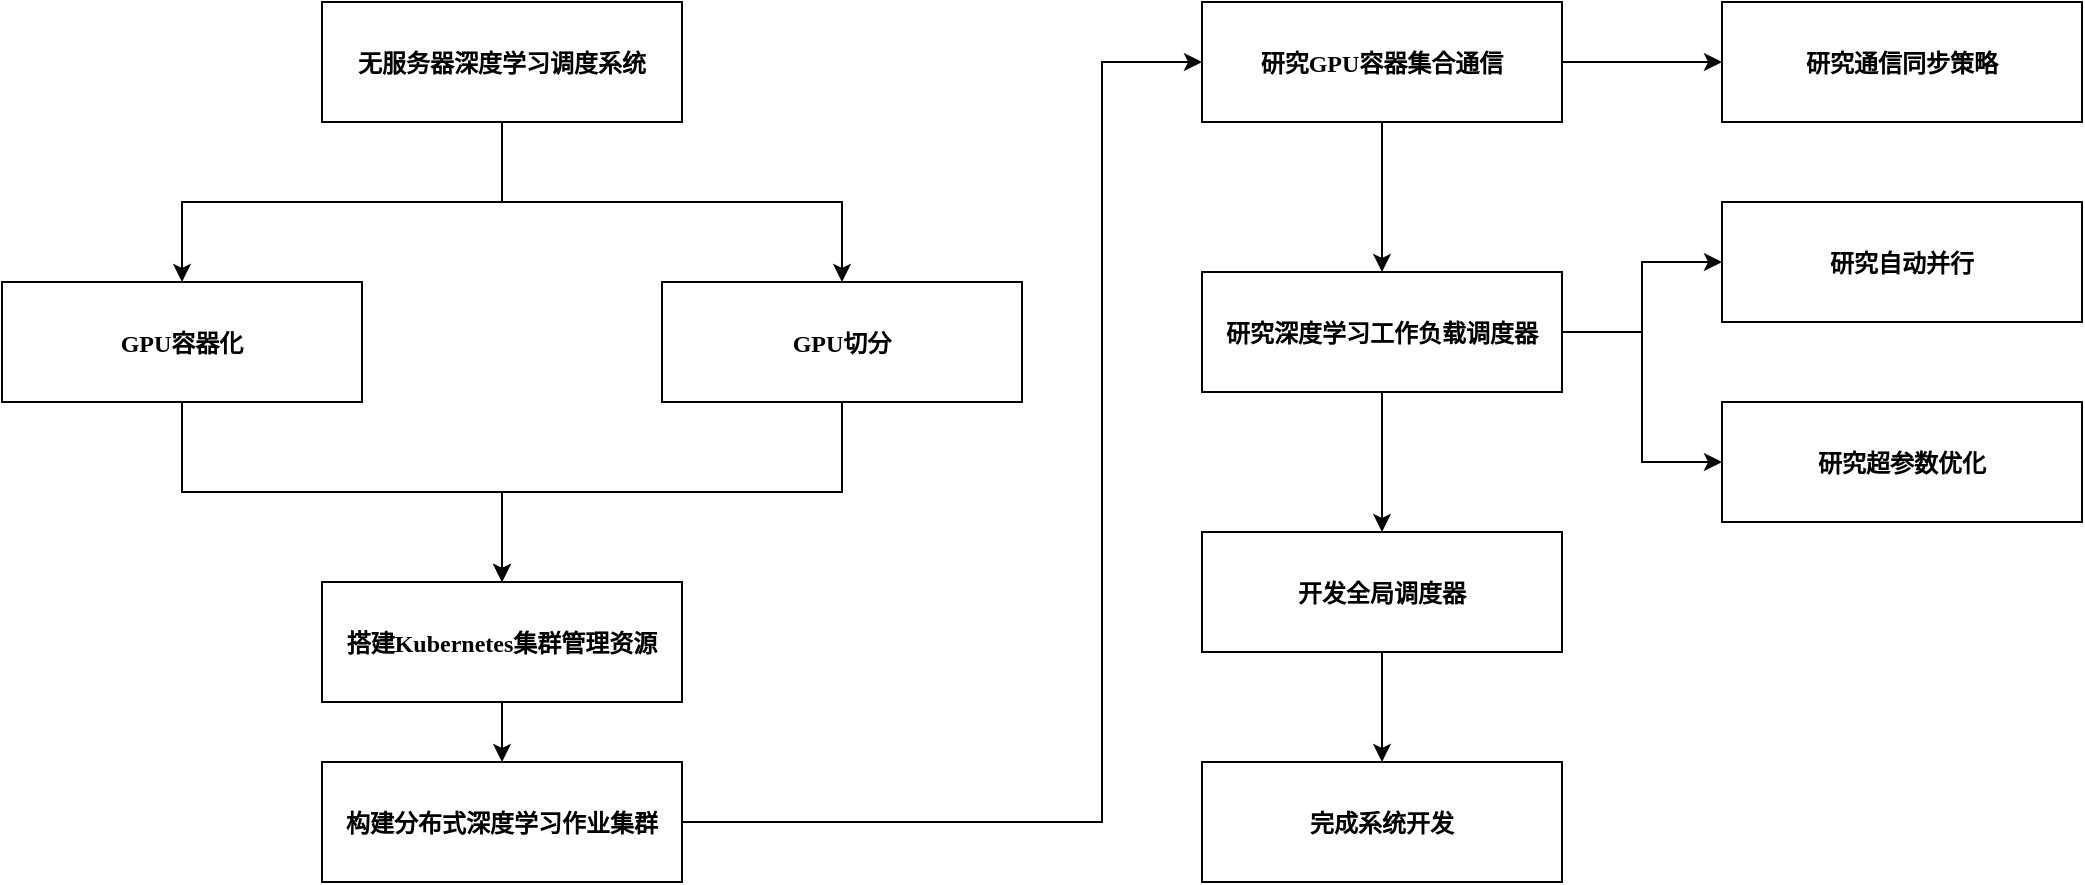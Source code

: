<mxfile version="20.2.8" type="github">
  <diagram id="Bvw8Q_ZlzUwAOTLL77qt" name="第 1 页">
    <mxGraphModel dx="1887" dy="876" grid="1" gridSize="10" guides="1" tooltips="1" connect="1" arrows="1" fold="1" page="1" pageScale="1" pageWidth="2000" pageHeight="1169" math="0" shadow="0">
      <root>
        <mxCell id="0" />
        <mxCell id="1" parent="0" />
        <mxCell id="rej7hG4qoXzLwgBELB5J-10" value="" style="edgeStyle=orthogonalEdgeStyle;rounded=0;orthogonalLoop=1;jettySize=auto;exitX=0.5;exitY=1;exitDx=0;exitDy=0;entryX=0.5;entryY=0;entryDx=0;entryDy=0;fontFamily=Verdana;fontStyle=1" parent="1" source="rej7hG4qoXzLwgBELB5J-1" target="rej7hG4qoXzLwgBELB5J-3" edge="1">
          <mxGeometry relative="1" as="geometry" />
        </mxCell>
        <mxCell id="rej7hG4qoXzLwgBELB5J-13" value="" style="edgeStyle=orthogonalEdgeStyle;rounded=0;orthogonalLoop=1;jettySize=auto;exitX=0.5;exitY=1;exitDx=0;exitDy=0;fontFamily=Verdana;fontStyle=1" parent="1" source="rej7hG4qoXzLwgBELB5J-1" target="rej7hG4qoXzLwgBELB5J-11" edge="1">
          <mxGeometry relative="1" as="geometry" />
        </mxCell>
        <mxCell id="rej7hG4qoXzLwgBELB5J-1" value="无服务器深度学习调度系统" style="rounded=0;fontFamily=Verdana;fontStyle=1" parent="1" vertex="1">
          <mxGeometry x="400" y="80" width="180" height="60" as="geometry" />
        </mxCell>
        <mxCell id="rej7hG4qoXzLwgBELB5J-17" value="" style="edgeStyle=orthogonalEdgeStyle;rounded=0;orthogonalLoop=1;jettySize=auto;exitX=0.5;exitY=1;exitDx=0;exitDy=0;fontFamily=Verdana;fontStyle=1" parent="1" source="rej7hG4qoXzLwgBELB5J-3" target="rej7hG4qoXzLwgBELB5J-14" edge="1">
          <mxGeometry relative="1" as="geometry" />
        </mxCell>
        <mxCell id="rej7hG4qoXzLwgBELB5J-3" value="GPU容器化" style="rounded=0;fontFamily=Verdana;fontStyle=1" parent="1" vertex="1">
          <mxGeometry x="240" y="220" width="180" height="60" as="geometry" />
        </mxCell>
        <mxCell id="rej7hG4qoXzLwgBELB5J-19" value="" style="edgeStyle=orthogonalEdgeStyle;rounded=0;orthogonalLoop=1;jettySize=auto;exitX=0.5;exitY=1;exitDx=0;exitDy=0;fontFamily=Verdana;fontStyle=1" parent="1" source="rej7hG4qoXzLwgBELB5J-11" target="rej7hG4qoXzLwgBELB5J-14" edge="1">
          <mxGeometry relative="1" as="geometry" />
        </mxCell>
        <mxCell id="rej7hG4qoXzLwgBELB5J-11" value="GPU切分" style="rounded=0;fontFamily=Verdana;fontStyle=1" parent="1" vertex="1">
          <mxGeometry x="570" y="220" width="180" height="60" as="geometry" />
        </mxCell>
        <mxCell id="rej7hG4qoXzLwgBELB5J-22" value="" style="edgeStyle=orthogonalEdgeStyle;rounded=0;orthogonalLoop=1;jettySize=auto;exitX=0.5;exitY=1;exitDx=0;exitDy=0;entryX=0.5;entryY=0;entryDx=0;entryDy=0;fontFamily=Verdana;fontStyle=1" parent="1" source="rej7hG4qoXzLwgBELB5J-14" target="rej7hG4qoXzLwgBELB5J-21" edge="1">
          <mxGeometry relative="1" as="geometry" />
        </mxCell>
        <mxCell id="rej7hG4qoXzLwgBELB5J-14" value="搭建Kubernetes集群管理资源" style="rounded=0;fontFamily=Verdana;fontStyle=1" parent="1" vertex="1">
          <mxGeometry x="400" y="370" width="180" height="60" as="geometry" />
        </mxCell>
        <mxCell id="rej7hG4qoXzLwgBELB5J-32" value="" style="edgeStyle=orthogonalEdgeStyle;rounded=0;orthogonalLoop=1;jettySize=auto;exitX=0.5;exitY=1;exitDx=0;exitDy=0;fontFamily=Verdana;fontStyle=1" parent="1" source="rej7hG4qoXzLwgBELB5J-20" target="rej7hG4qoXzLwgBELB5J-24" edge="1">
          <mxGeometry relative="1" as="geometry" />
        </mxCell>
        <mxCell id="rej7hG4qoXzLwgBELB5J-38" value="" style="edgeStyle=orthogonalEdgeStyle;rounded=0;orthogonalLoop=1;jettySize=auto;exitX=1;exitY=0.5;exitDx=0;exitDy=0;entryX=0;entryY=0.5;entryDx=0;entryDy=0;fontFamily=Verdana;fontStyle=1" parent="1" source="rej7hG4qoXzLwgBELB5J-20" target="rej7hG4qoXzLwgBELB5J-37" edge="1">
          <mxGeometry relative="1" as="geometry" />
        </mxCell>
        <mxCell id="rej7hG4qoXzLwgBELB5J-20" value="研究GPU容器集合通信" style="rounded=0;horizontal=1;verticalAlign=middle;align=center;labelPosition=center;verticalLabelPosition=middle;fontFamily=Verdana;fontStyle=1" parent="1" vertex="1">
          <mxGeometry x="840" y="80" width="180" height="60" as="geometry" />
        </mxCell>
        <mxCell id="WuvvzvhUjZd1tryzfg2w-2" style="edgeStyle=orthogonalEdgeStyle;rounded=0;orthogonalLoop=1;jettySize=auto;html=0;exitX=1;exitY=0.5;exitDx=0;exitDy=0;entryX=0;entryY=0.5;entryDx=0;entryDy=0;fontSize=15;fontFamily=Verdana;fontStyle=1" edge="1" parent="1" source="rej7hG4qoXzLwgBELB5J-21" target="rej7hG4qoXzLwgBELB5J-20">
          <mxGeometry relative="1" as="geometry">
            <Array as="points">
              <mxPoint x="790" y="490" />
              <mxPoint x="790" y="110" />
            </Array>
          </mxGeometry>
        </mxCell>
        <mxCell id="rej7hG4qoXzLwgBELB5J-21" value="构建分布式深度学习作业集群" style="rounded=0;fontFamily=Verdana;fontStyle=1" parent="1" vertex="1">
          <mxGeometry x="400" y="460" width="180" height="60" as="geometry" />
        </mxCell>
        <mxCell id="rej7hG4qoXzLwgBELB5J-39" value="" style="edgeStyle=orthogonalEdgeStyle;rounded=0;orthogonalLoop=1;jettySize=auto;exitX=1;exitY=0.5;exitDx=0;exitDy=0;entryX=0;entryY=0.5;entryDx=0;entryDy=0;fontFamily=Verdana;fontStyle=1" parent="1" source="rej7hG4qoXzLwgBELB5J-24" target="rej7hG4qoXzLwgBELB5J-33" edge="1">
          <mxGeometry relative="1" as="geometry" />
        </mxCell>
        <mxCell id="rej7hG4qoXzLwgBELB5J-40" value="" style="edgeStyle=orthogonalEdgeStyle;rounded=0;orthogonalLoop=1;jettySize=auto;exitX=1;exitY=0.5;exitDx=0;exitDy=0;entryX=0;entryY=0.5;entryDx=0;entryDy=0;fontFamily=Verdana;fontStyle=1" parent="1" source="rej7hG4qoXzLwgBELB5J-24" target="rej7hG4qoXzLwgBELB5J-36" edge="1">
          <mxGeometry relative="1" as="geometry" />
        </mxCell>
        <mxCell id="rej7hG4qoXzLwgBELB5J-41" value="" style="edgeStyle=orthogonalEdgeStyle;rounded=0;orthogonalLoop=1;jettySize=auto;exitX=0.5;exitY=1;exitDx=0;exitDy=0;entryX=0.5;entryY=0;entryDx=0;entryDy=0;fontFamily=Verdana;fontStyle=1" parent="1" source="rej7hG4qoXzLwgBELB5J-24" target="rej7hG4qoXzLwgBELB5J-25" edge="1">
          <mxGeometry relative="1" as="geometry" />
        </mxCell>
        <mxCell id="rej7hG4qoXzLwgBELB5J-24" value="研究深度学习工作负载调度器" style="rounded=0;horizontal=1;verticalAlign=middle;align=center;labelPosition=center;verticalLabelPosition=middle;fontFamily=Verdana;fontStyle=1" parent="1" vertex="1">
          <mxGeometry x="840" y="215" width="180" height="60" as="geometry" />
        </mxCell>
        <mxCell id="rej7hG4qoXzLwgBELB5J-46" value="" style="edgeStyle=orthogonalEdgeStyle;rounded=0;orthogonalLoop=1;jettySize=auto;exitX=0.5;exitY=1;exitDx=0;exitDy=0;entryX=0.5;entryY=0;entryDx=0;entryDy=0;fontFamily=Verdana;fontStyle=1" parent="1" source="rej7hG4qoXzLwgBELB5J-25" target="rej7hG4qoXzLwgBELB5J-45" edge="1">
          <mxGeometry relative="1" as="geometry" />
        </mxCell>
        <mxCell id="rej7hG4qoXzLwgBELB5J-25" value="开发全局调度器" style="rounded=0;horizontal=1;verticalAlign=middle;align=center;labelPosition=center;verticalLabelPosition=middle;fontFamily=Verdana;fontStyle=1" parent="1" vertex="1">
          <mxGeometry x="840" y="345" width="180" height="60" as="geometry" />
        </mxCell>
        <mxCell id="rej7hG4qoXzLwgBELB5J-33" value="研究自动并行" style="rounded=0;horizontal=1;verticalAlign=middle;align=center;labelPosition=center;verticalLabelPosition=middle;fontFamily=Verdana;fontStyle=1" parent="1" vertex="1">
          <mxGeometry x="1100" y="180" width="180" height="60" as="geometry" />
        </mxCell>
        <mxCell id="rej7hG4qoXzLwgBELB5J-36" value="研究超参数优化" style="rounded=0;horizontal=1;verticalAlign=middle;align=center;labelPosition=center;verticalLabelPosition=middle;fontFamily=Verdana;fontStyle=1" parent="1" vertex="1">
          <mxGeometry x="1100" y="280" width="180" height="60" as="geometry" />
        </mxCell>
        <mxCell id="rej7hG4qoXzLwgBELB5J-37" value="研究通信同步策略" style="rounded=0;horizontal=1;verticalAlign=middle;align=center;labelPosition=center;verticalLabelPosition=middle;fontFamily=Verdana;fontStyle=1" parent="1" vertex="1">
          <mxGeometry x="1100" y="80" width="180" height="60" as="geometry" />
        </mxCell>
        <mxCell id="rej7hG4qoXzLwgBELB5J-45" value="完成系统开发" style="rounded=0;horizontal=1;verticalAlign=middle;align=center;labelPosition=center;verticalLabelPosition=middle;fontFamily=Verdana;fontStyle=1" parent="1" vertex="1">
          <mxGeometry x="840" y="460" width="180" height="60" as="geometry" />
        </mxCell>
      </root>
    </mxGraphModel>
  </diagram>
</mxfile>
